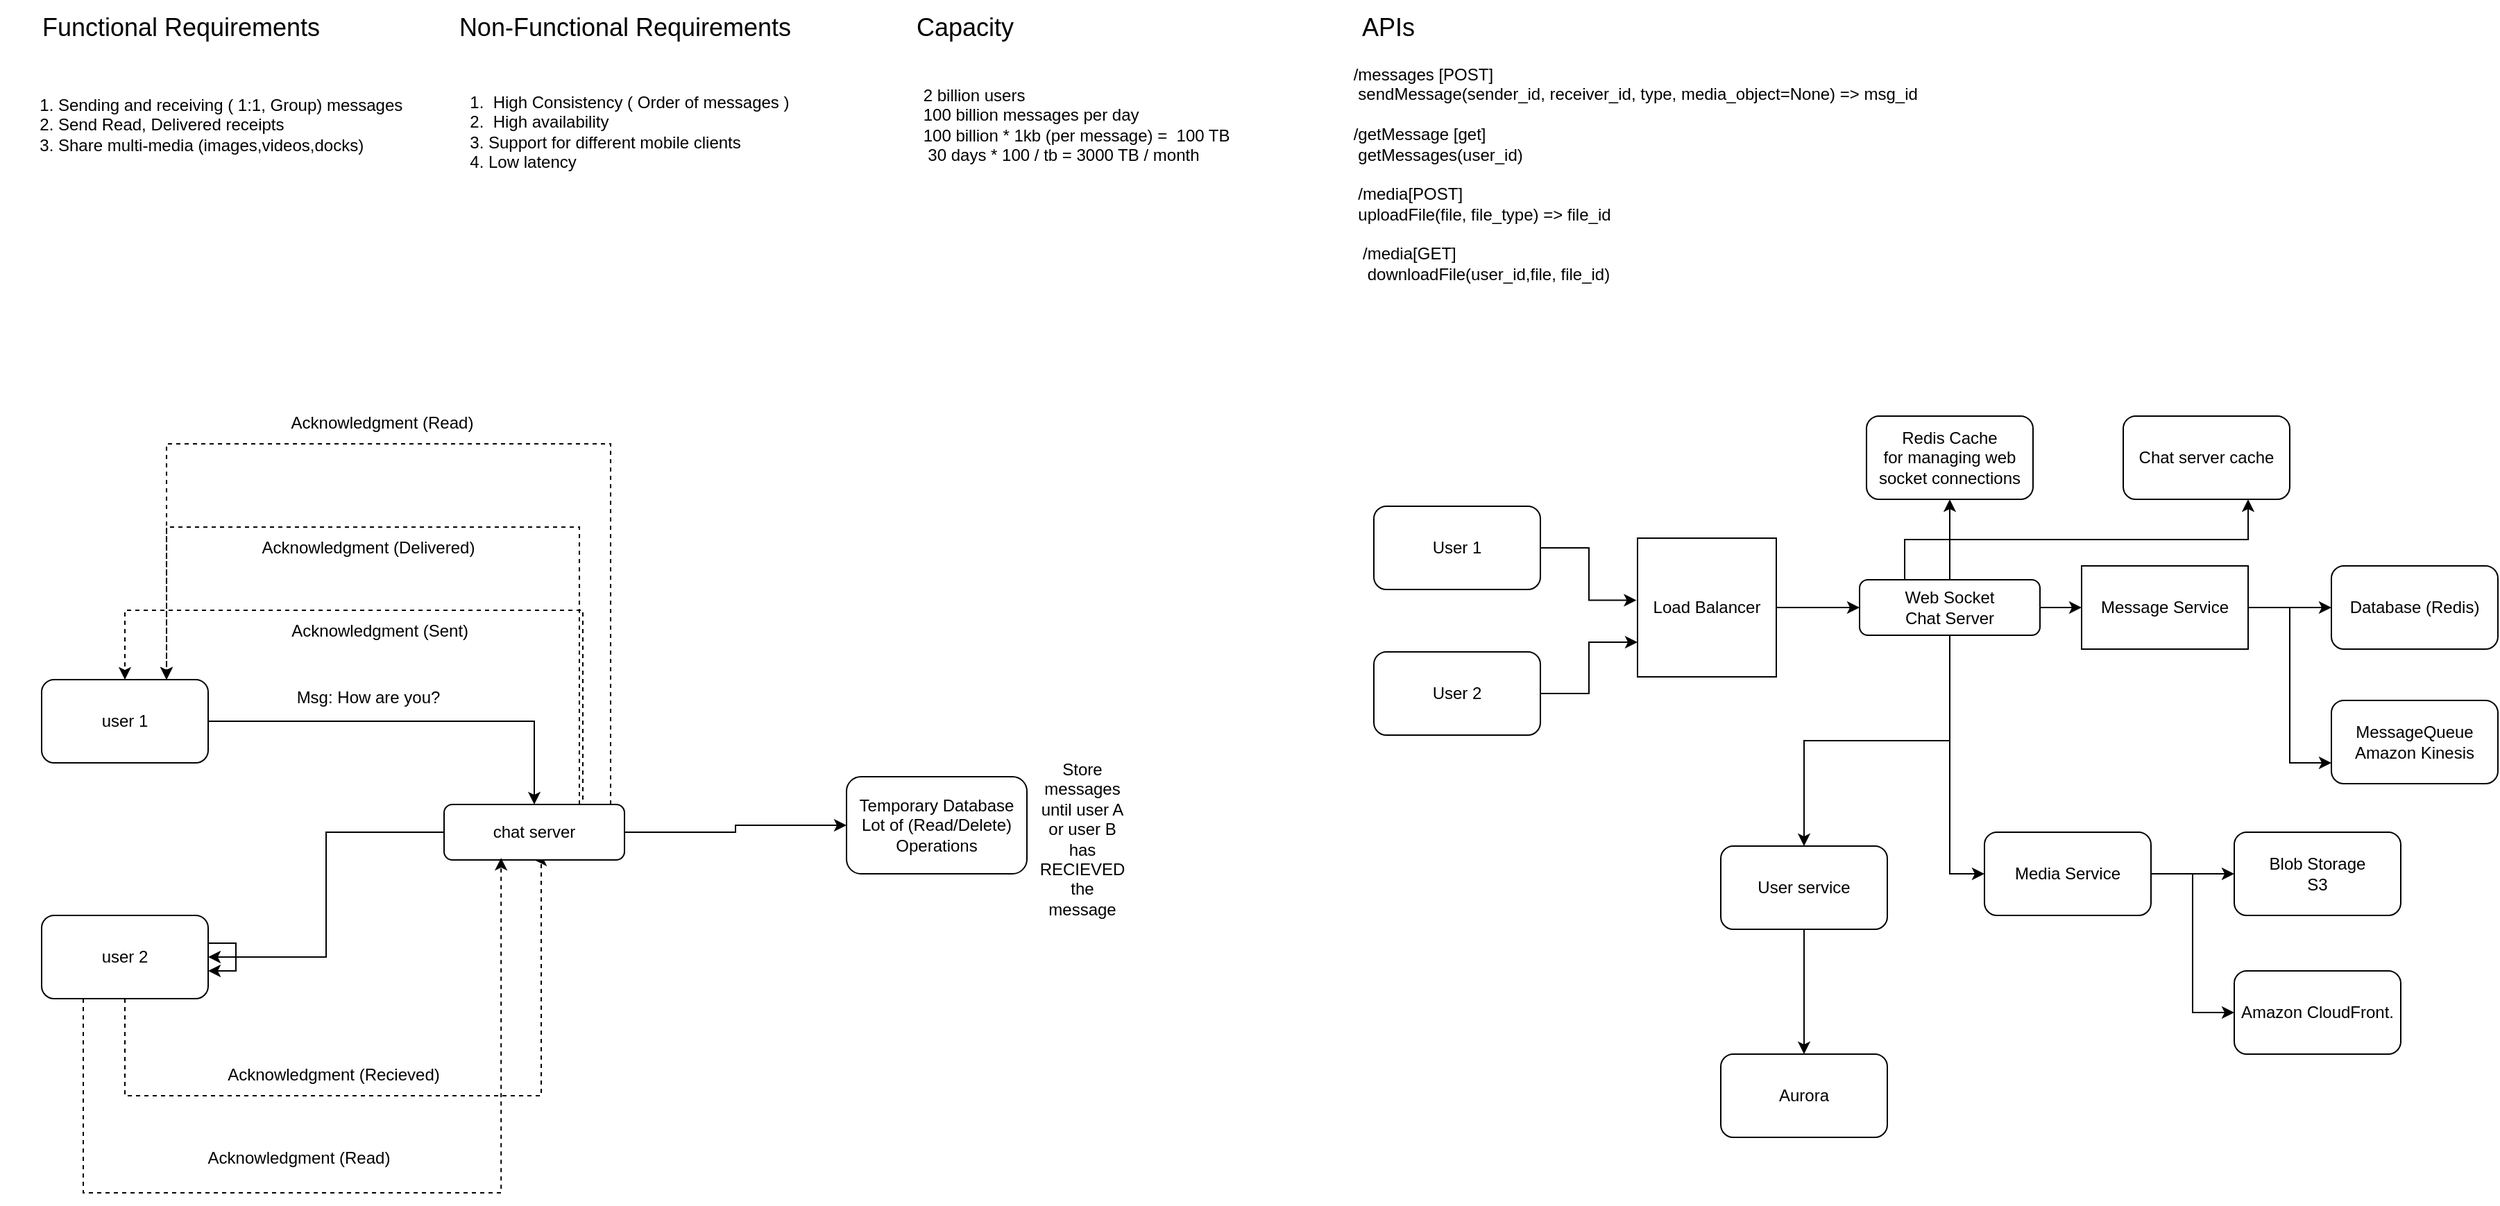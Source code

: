 <mxfile version="23.1.1" type="github">
  <diagram name="Page-1" id="kY52hed1gPfC5JKr7Pti">
    <mxGraphModel dx="3540" dy="1124" grid="1" gridSize="10" guides="1" tooltips="1" connect="1" arrows="1" fold="1" page="1" pageScale="1" pageWidth="827" pageHeight="1169" math="0" shadow="0">
      <root>
        <mxCell id="0" />
        <mxCell id="1" parent="0" />
        <mxCell id="-a9tqzKvRjELBJZRUCe9-1" value="&lt;font style=&quot;font-size: 18px;&quot;&gt;Functional Requirements&lt;/font&gt;" style="text;html=1;align=center;verticalAlign=middle;resizable=0;points=[];autosize=1;strokeColor=none;fillColor=none;" vertex="1" parent="1">
          <mxGeometry x="-790" y="80" width="220" height="40" as="geometry" />
        </mxCell>
        <mxCell id="-a9tqzKvRjELBJZRUCe9-2" value="&lt;font style=&quot;font-size: 18px;&quot;&gt;Non-Functional Requirements&lt;/font&gt;" style="text;html=1;align=center;verticalAlign=middle;resizable=0;points=[];autosize=1;strokeColor=none;fillColor=none;" vertex="1" parent="1">
          <mxGeometry x="-490" y="80" width="260" height="40" as="geometry" />
        </mxCell>
        <mxCell id="-a9tqzKvRjELBJZRUCe9-3" value="&lt;ol&gt;&lt;li&gt;Sending and receiving ( 1:1, Group) messages&lt;/li&gt;&lt;li&gt;Send Read, Delivered receipts&amp;nbsp;&lt;/li&gt;&lt;li style=&quot;&quot;&gt;Share multi-media (images,videos,docks)&lt;/li&gt;&lt;/ol&gt;" style="text;html=1;align=left;verticalAlign=middle;resizable=0;points=[];autosize=1;strokeColor=none;fillColor=none;" vertex="1" parent="1">
          <mxGeometry x="-810" y="130" width="310" height="80" as="geometry" />
        </mxCell>
        <mxCell id="-a9tqzKvRjELBJZRUCe9-4" value="&lt;ol&gt;&lt;li&gt;&amp;nbsp;High Consistency ( Order of messages )&amp;nbsp;&lt;/li&gt;&lt;li&gt;&amp;nbsp;High availability&lt;/li&gt;&lt;li&gt;Support for different mobile clients&lt;/li&gt;&lt;li&gt;Low latency&lt;/li&gt;&lt;/ol&gt;" style="text;html=1;align=left;verticalAlign=middle;resizable=0;points=[];autosize=1;strokeColor=none;fillColor=none;" vertex="1" parent="1">
          <mxGeometry x="-500" y="125" width="280" height="100" as="geometry" />
        </mxCell>
        <mxCell id="-a9tqzKvRjELBJZRUCe9-6" value="&lt;font style=&quot;font-size: 18px;&quot;&gt;Capacity&lt;/font&gt;" style="text;html=1;align=center;verticalAlign=middle;resizable=0;points=[];autosize=1;strokeColor=none;fillColor=none;" vertex="1" parent="1">
          <mxGeometry x="-160" y="80" width="90" height="40" as="geometry" />
        </mxCell>
        <mxCell id="-a9tqzKvRjELBJZRUCe9-7" value="&amp;nbsp; &amp;nbsp; &amp;nbsp; &amp;nbsp; &amp;nbsp; 2 billion users&lt;br&gt;&amp;nbsp; &amp;nbsp; &amp;nbsp; &amp;nbsp; &amp;nbsp; 100 billion messages per day&lt;br&gt;&amp;nbsp; &amp;nbsp; &amp;nbsp; &amp;nbsp; &amp;nbsp; 100 billion * 1kb (per message) =&amp;nbsp; 100 TB&lt;br&gt;&amp;nbsp; &amp;nbsp; &amp;nbsp; &amp;nbsp; &amp;nbsp; &amp;nbsp;30 days * 100 / tb = 3000 TB / month&amp;nbsp;" style="text;html=1;align=left;verticalAlign=middle;resizable=0;points=[];autosize=1;strokeColor=none;fillColor=none;" vertex="1" parent="1">
          <mxGeometry x="-180" y="135" width="280" height="70" as="geometry" />
        </mxCell>
        <mxCell id="-a9tqzKvRjELBJZRUCe9-12" style="edgeStyle=orthogonalEdgeStyle;rounded=0;orthogonalLoop=1;jettySize=auto;html=1;" edge="1" parent="1" source="-a9tqzKvRjELBJZRUCe9-9" target="-a9tqzKvRjELBJZRUCe9-11">
          <mxGeometry relative="1" as="geometry" />
        </mxCell>
        <mxCell id="-a9tqzKvRjELBJZRUCe9-9" value="user 1" style="rounded=1;whiteSpace=wrap;html=1;" vertex="1" parent="1">
          <mxGeometry x="-780" y="570" width="120" height="60" as="geometry" />
        </mxCell>
        <mxCell id="-a9tqzKvRjELBJZRUCe9-21" style="edgeStyle=orthogonalEdgeStyle;rounded=0;orthogonalLoop=1;jettySize=auto;html=1;entryX=0.5;entryY=1;entryDx=0;entryDy=0;dashed=1;" edge="1" parent="1" source="-a9tqzKvRjELBJZRUCe9-10" target="-a9tqzKvRjELBJZRUCe9-11">
          <mxGeometry relative="1" as="geometry">
            <Array as="points">
              <mxPoint x="-720" y="870" />
              <mxPoint x="-420" y="870" />
            </Array>
          </mxGeometry>
        </mxCell>
        <mxCell id="-a9tqzKvRjELBJZRUCe9-10" value="user 2" style="rounded=1;whiteSpace=wrap;html=1;" vertex="1" parent="1">
          <mxGeometry x="-780" y="740" width="120" height="60" as="geometry" />
        </mxCell>
        <mxCell id="-a9tqzKvRjELBJZRUCe9-13" style="edgeStyle=orthogonalEdgeStyle;rounded=0;orthogonalLoop=1;jettySize=auto;html=1;entryX=1;entryY=0.5;entryDx=0;entryDy=0;" edge="1" parent="1" source="-a9tqzKvRjELBJZRUCe9-11" target="-a9tqzKvRjELBJZRUCe9-10">
          <mxGeometry relative="1" as="geometry" />
        </mxCell>
        <mxCell id="-a9tqzKvRjELBJZRUCe9-16" style="edgeStyle=orthogonalEdgeStyle;rounded=0;orthogonalLoop=1;jettySize=auto;html=1;" edge="1" parent="1" source="-a9tqzKvRjELBJZRUCe9-11" target="-a9tqzKvRjELBJZRUCe9-15">
          <mxGeometry relative="1" as="geometry" />
        </mxCell>
        <mxCell id="-a9tqzKvRjELBJZRUCe9-18" style="edgeStyle=orthogonalEdgeStyle;rounded=0;orthogonalLoop=1;jettySize=auto;html=1;exitX=0.75;exitY=0;exitDx=0;exitDy=0;entryX=0.5;entryY=0;entryDx=0;entryDy=0;dashed=1;" edge="1" parent="1" source="-a9tqzKvRjELBJZRUCe9-11" target="-a9tqzKvRjELBJZRUCe9-9">
          <mxGeometry relative="1" as="geometry">
            <Array as="points">
              <mxPoint x="-390" y="520" />
              <mxPoint x="-720" y="520" />
            </Array>
          </mxGeometry>
        </mxCell>
        <mxCell id="-a9tqzKvRjELBJZRUCe9-23" style="edgeStyle=orthogonalEdgeStyle;rounded=0;orthogonalLoop=1;jettySize=auto;html=1;exitX=0.75;exitY=0;exitDx=0;exitDy=0;entryX=0.75;entryY=0;entryDx=0;entryDy=0;dashed=1;" edge="1" parent="1" source="-a9tqzKvRjELBJZRUCe9-11" target="-a9tqzKvRjELBJZRUCe9-9">
          <mxGeometry relative="1" as="geometry">
            <Array as="points">
              <mxPoint x="-392" y="460" />
              <mxPoint x="-690" y="460" />
            </Array>
          </mxGeometry>
        </mxCell>
        <mxCell id="-a9tqzKvRjELBJZRUCe9-34" style="edgeStyle=orthogonalEdgeStyle;rounded=0;orthogonalLoop=1;jettySize=auto;html=1;entryX=0.75;entryY=0;entryDx=0;entryDy=0;dashed=1;" edge="1" parent="1" source="-a9tqzKvRjELBJZRUCe9-11" target="-a9tqzKvRjELBJZRUCe9-9">
          <mxGeometry relative="1" as="geometry">
            <Array as="points">
              <mxPoint x="-370" y="400" />
              <mxPoint x="-690" y="400" />
            </Array>
          </mxGeometry>
        </mxCell>
        <mxCell id="-a9tqzKvRjELBJZRUCe9-11" value="chat server" style="rounded=1;whiteSpace=wrap;html=1;" vertex="1" parent="1">
          <mxGeometry x="-490" y="660" width="130" height="40" as="geometry" />
        </mxCell>
        <mxCell id="-a9tqzKvRjELBJZRUCe9-14" style="edgeStyle=orthogonalEdgeStyle;rounded=0;orthogonalLoop=1;jettySize=auto;html=1;exitX=0.5;exitY=1;exitDx=0;exitDy=0;" edge="1" parent="1" source="-a9tqzKvRjELBJZRUCe9-9" target="-a9tqzKvRjELBJZRUCe9-9">
          <mxGeometry relative="1" as="geometry" />
        </mxCell>
        <mxCell id="-a9tqzKvRjELBJZRUCe9-15" value="Temporary Database&lt;br&gt;Lot of (Read/Delete)&lt;br&gt;Operations" style="rounded=1;whiteSpace=wrap;html=1;" vertex="1" parent="1">
          <mxGeometry x="-200" y="640" width="130" height="70" as="geometry" />
        </mxCell>
        <mxCell id="-a9tqzKvRjELBJZRUCe9-17" value="Msg: How are you?" style="text;html=1;align=center;verticalAlign=middle;resizable=0;points=[];autosize=1;strokeColor=none;fillColor=none;" vertex="1" parent="1">
          <mxGeometry x="-610" y="568" width="130" height="30" as="geometry" />
        </mxCell>
        <mxCell id="-a9tqzKvRjELBJZRUCe9-19" value="Acknowledgment (Sent)&amp;nbsp;" style="text;html=1;align=center;verticalAlign=middle;resizable=0;points=[];autosize=1;strokeColor=none;fillColor=none;" vertex="1" parent="1">
          <mxGeometry x="-610" y="520" width="150" height="30" as="geometry" />
        </mxCell>
        <mxCell id="-a9tqzKvRjELBJZRUCe9-22" value="Acknowledgment&amp;nbsp;(Recieved)" style="text;html=1;align=center;verticalAlign=middle;resizable=0;points=[];autosize=1;strokeColor=none;fillColor=none;" vertex="1" parent="1">
          <mxGeometry x="-660" y="840" width="180" height="30" as="geometry" />
        </mxCell>
        <mxCell id="-a9tqzKvRjELBJZRUCe9-24" value="Acknowledgment (Delivered)" style="text;html=1;align=center;verticalAlign=middle;resizable=0;points=[];autosize=1;strokeColor=none;fillColor=none;" vertex="1" parent="1">
          <mxGeometry x="-635" y="460" width="180" height="30" as="geometry" />
        </mxCell>
        <mxCell id="-a9tqzKvRjELBJZRUCe9-26" style="edgeStyle=orthogonalEdgeStyle;rounded=0;orthogonalLoop=1;jettySize=auto;html=1;" edge="1" parent="1" source="-a9tqzKvRjELBJZRUCe9-10" target="-a9tqzKvRjELBJZRUCe9-10">
          <mxGeometry relative="1" as="geometry" />
        </mxCell>
        <mxCell id="-a9tqzKvRjELBJZRUCe9-27" style="edgeStyle=orthogonalEdgeStyle;rounded=0;orthogonalLoop=1;jettySize=auto;html=1;exitX=0.25;exitY=1;exitDx=0;exitDy=0;entryX=0.316;entryY=0.964;entryDx=0;entryDy=0;entryPerimeter=0;dashed=1;" edge="1" parent="1" source="-a9tqzKvRjELBJZRUCe9-10" target="-a9tqzKvRjELBJZRUCe9-11">
          <mxGeometry relative="1" as="geometry">
            <Array as="points">
              <mxPoint x="-750" y="940" />
              <mxPoint x="-449" y="940" />
            </Array>
          </mxGeometry>
        </mxCell>
        <mxCell id="-a9tqzKvRjELBJZRUCe9-28" value="Acknowledgment&amp;nbsp;(Read)" style="text;html=1;align=center;verticalAlign=middle;resizable=0;points=[];autosize=1;strokeColor=none;fillColor=none;" vertex="1" parent="1">
          <mxGeometry x="-670" y="900" width="150" height="30" as="geometry" />
        </mxCell>
        <mxCell id="-a9tqzKvRjELBJZRUCe9-31" value="Acknowledgment&amp;nbsp;(Read)" style="text;html=1;align=center;verticalAlign=middle;resizable=0;points=[];autosize=1;strokeColor=none;fillColor=none;" vertex="1" parent="1">
          <mxGeometry x="-610" y="370" width="150" height="30" as="geometry" />
        </mxCell>
        <mxCell id="-a9tqzKvRjELBJZRUCe9-35" value="Store messages until user A or user B has RECIEVED the message" style="text;html=1;strokeColor=none;fillColor=none;align=center;verticalAlign=middle;whiteSpace=wrap;rounded=0;" vertex="1" parent="1">
          <mxGeometry x="-60" y="670" width="60" height="30" as="geometry" />
        </mxCell>
        <mxCell id="-a9tqzKvRjELBJZRUCe9-36" value="&lt;font style=&quot;font-size: 18px;&quot;&gt;APIs&lt;/font&gt;" style="text;html=1;align=center;verticalAlign=middle;resizable=0;points=[];autosize=1;strokeColor=none;fillColor=none;" vertex="1" parent="1">
          <mxGeometry x="160" y="80" width="60" height="40" as="geometry" />
        </mxCell>
        <mxCell id="-a9tqzKvRjELBJZRUCe9-37" value="&amp;nbsp; &amp;nbsp; &amp;nbsp; &amp;nbsp;&amp;nbsp;" style="text;html=1;align=left;verticalAlign=middle;resizable=0;points=[];autosize=1;strokeColor=none;fillColor=none;" vertex="1" parent="1">
          <mxGeometry x="150" y="150" width="50" height="30" as="geometry" />
        </mxCell>
        <mxCell id="-a9tqzKvRjELBJZRUCe9-38" value="&amp;nbsp; &amp;nbsp; &amp;nbsp; &amp;nbsp; &amp;nbsp; /messages [POST]&amp;nbsp;&lt;br style=&quot;border-color: var(--border-color);&quot;&gt;&amp;nbsp; &amp;nbsp; &amp;nbsp; &amp;nbsp; &amp;nbsp; &amp;nbsp;sendMessage(sender_id, receiver_id, type, media_object=None) =&amp;gt; msg_id&lt;br&gt;&lt;br&gt;&amp;nbsp; &amp;nbsp; &amp;nbsp; &amp;nbsp; &amp;nbsp; /getMessage [get]&amp;nbsp;&lt;br style=&quot;border-color: var(--border-color);&quot;&gt;&amp;nbsp; &amp;nbsp; &amp;nbsp; &amp;nbsp; &amp;nbsp; &amp;nbsp;getMessages(user_id)&lt;br&gt;&lt;br&gt;&amp;nbsp; &amp;nbsp; &amp;nbsp; &amp;nbsp; &amp;nbsp; &amp;nbsp;/media[POST]&amp;nbsp;&lt;br style=&quot;border-color: var(--border-color);&quot;&gt;&amp;nbsp; &amp;nbsp; &amp;nbsp; &amp;nbsp; &amp;nbsp; &amp;nbsp;uploadFile(file, file_type) =&amp;gt; file_id&lt;br&gt;&lt;br&gt;&amp;nbsp; &amp;nbsp; &amp;nbsp; &amp;nbsp; &amp;nbsp; &amp;nbsp; /media[GET]&amp;nbsp;&lt;br&gt;&amp;nbsp; &amp;nbsp; &amp;nbsp; &amp;nbsp; &amp;nbsp; &amp;nbsp; &amp;nbsp;downloadFile(user_id,file, file_id)&amp;nbsp;&lt;br style=&quot;border-color: var(--border-color);&quot;&gt;&amp;nbsp; &amp;nbsp; &amp;nbsp; &amp;nbsp;&lt;br style=&quot;border-color: var(--border-color);&quot;&gt;&amp;nbsp; &amp;nbsp; &amp;nbsp; &amp;nbsp;" style="text;html=1;align=left;verticalAlign=middle;resizable=0;points=[];autosize=1;strokeColor=none;fillColor=none;" vertex="1" parent="1">
          <mxGeometry x="130" y="120" width="460" height="200" as="geometry" />
        </mxCell>
        <mxCell id="-a9tqzKvRjELBJZRUCe9-39" value="User 1" style="rounded=1;whiteSpace=wrap;html=1;" vertex="1" parent="1">
          <mxGeometry x="180" y="445" width="120" height="60" as="geometry" />
        </mxCell>
        <mxCell id="-a9tqzKvRjELBJZRUCe9-45" style="edgeStyle=orthogonalEdgeStyle;rounded=0;orthogonalLoop=1;jettySize=auto;html=1;entryX=0;entryY=0.75;entryDx=0;entryDy=0;" edge="1" parent="1" source="-a9tqzKvRjELBJZRUCe9-40" target="-a9tqzKvRjELBJZRUCe9-42">
          <mxGeometry relative="1" as="geometry" />
        </mxCell>
        <mxCell id="-a9tqzKvRjELBJZRUCe9-40" value="User 2" style="rounded=1;whiteSpace=wrap;html=1;" vertex="1" parent="1">
          <mxGeometry x="180" y="550" width="120" height="60" as="geometry" />
        </mxCell>
        <mxCell id="-a9tqzKvRjELBJZRUCe9-48" style="edgeStyle=orthogonalEdgeStyle;rounded=0;orthogonalLoop=1;jettySize=auto;html=1;entryX=0;entryY=0.5;entryDx=0;entryDy=0;" edge="1" parent="1" source="-a9tqzKvRjELBJZRUCe9-42" target="-a9tqzKvRjELBJZRUCe9-47">
          <mxGeometry relative="1" as="geometry" />
        </mxCell>
        <mxCell id="-a9tqzKvRjELBJZRUCe9-42" value="Load Balancer" style="whiteSpace=wrap;html=1;aspect=fixed;" vertex="1" parent="1">
          <mxGeometry x="370" y="468" width="100" height="100" as="geometry" />
        </mxCell>
        <mxCell id="-a9tqzKvRjELBJZRUCe9-46" style="edgeStyle=orthogonalEdgeStyle;rounded=0;orthogonalLoop=1;jettySize=auto;html=1;entryX=-0.008;entryY=0.448;entryDx=0;entryDy=0;entryPerimeter=0;" edge="1" parent="1" source="-a9tqzKvRjELBJZRUCe9-39" target="-a9tqzKvRjELBJZRUCe9-42">
          <mxGeometry relative="1" as="geometry" />
        </mxCell>
        <mxCell id="-a9tqzKvRjELBJZRUCe9-50" style="edgeStyle=orthogonalEdgeStyle;rounded=0;orthogonalLoop=1;jettySize=auto;html=1;entryX=0.5;entryY=1;entryDx=0;entryDy=0;" edge="1" parent="1" source="-a9tqzKvRjELBJZRUCe9-47" target="-a9tqzKvRjELBJZRUCe9-49">
          <mxGeometry relative="1" as="geometry" />
        </mxCell>
        <mxCell id="-a9tqzKvRjELBJZRUCe9-52" style="edgeStyle=orthogonalEdgeStyle;rounded=0;orthogonalLoop=1;jettySize=auto;html=1;exitX=0.25;exitY=0;exitDx=0;exitDy=0;entryX=0.75;entryY=1;entryDx=0;entryDy=0;" edge="1" parent="1" source="-a9tqzKvRjELBJZRUCe9-47" target="-a9tqzKvRjELBJZRUCe9-51">
          <mxGeometry relative="1" as="geometry" />
        </mxCell>
        <mxCell id="-a9tqzKvRjELBJZRUCe9-55" style="edgeStyle=orthogonalEdgeStyle;rounded=0;orthogonalLoop=1;jettySize=auto;html=1;entryX=0;entryY=0.5;entryDx=0;entryDy=0;" edge="1" parent="1" source="-a9tqzKvRjELBJZRUCe9-47" target="-a9tqzKvRjELBJZRUCe9-54">
          <mxGeometry relative="1" as="geometry" />
        </mxCell>
        <mxCell id="-a9tqzKvRjELBJZRUCe9-61" style="edgeStyle=orthogonalEdgeStyle;rounded=0;orthogonalLoop=1;jettySize=auto;html=1;exitX=0.5;exitY=1;exitDx=0;exitDy=0;entryX=0;entryY=0.5;entryDx=0;entryDy=0;" edge="1" parent="1" source="-a9tqzKvRjELBJZRUCe9-47" target="-a9tqzKvRjELBJZRUCe9-59">
          <mxGeometry relative="1" as="geometry" />
        </mxCell>
        <mxCell id="-a9tqzKvRjELBJZRUCe9-67" style="edgeStyle=orthogonalEdgeStyle;rounded=0;orthogonalLoop=1;jettySize=auto;html=1;entryX=0.5;entryY=0;entryDx=0;entryDy=0;" edge="1" parent="1" source="-a9tqzKvRjELBJZRUCe9-47" target="-a9tqzKvRjELBJZRUCe9-66">
          <mxGeometry relative="1" as="geometry" />
        </mxCell>
        <mxCell id="-a9tqzKvRjELBJZRUCe9-47" value="Web Socket&lt;br&gt;Chat Server" style="rounded=1;whiteSpace=wrap;html=1;" vertex="1" parent="1">
          <mxGeometry x="530" y="498" width="130" height="40" as="geometry" />
        </mxCell>
        <mxCell id="-a9tqzKvRjELBJZRUCe9-49" value="Redis Cache&lt;br&gt;for managing web&lt;br&gt;socket connections" style="rounded=1;whiteSpace=wrap;html=1;" vertex="1" parent="1">
          <mxGeometry x="535" y="380" width="120" height="60" as="geometry" />
        </mxCell>
        <mxCell id="-a9tqzKvRjELBJZRUCe9-51" value="Chat server cache" style="rounded=1;whiteSpace=wrap;html=1;" vertex="1" parent="1">
          <mxGeometry x="720" y="380" width="120" height="60" as="geometry" />
        </mxCell>
        <mxCell id="-a9tqzKvRjELBJZRUCe9-53" value="Database (Redis)" style="rounded=1;whiteSpace=wrap;html=1;" vertex="1" parent="1">
          <mxGeometry x="870" y="488" width="120" height="60" as="geometry" />
        </mxCell>
        <mxCell id="-a9tqzKvRjELBJZRUCe9-56" style="edgeStyle=orthogonalEdgeStyle;rounded=0;orthogonalLoop=1;jettySize=auto;html=1;" edge="1" parent="1" source="-a9tqzKvRjELBJZRUCe9-54" target="-a9tqzKvRjELBJZRUCe9-53">
          <mxGeometry relative="1" as="geometry" />
        </mxCell>
        <mxCell id="-a9tqzKvRjELBJZRUCe9-58" style="edgeStyle=orthogonalEdgeStyle;rounded=0;orthogonalLoop=1;jettySize=auto;html=1;entryX=0;entryY=0.75;entryDx=0;entryDy=0;" edge="1" parent="1" source="-a9tqzKvRjELBJZRUCe9-54" target="-a9tqzKvRjELBJZRUCe9-57">
          <mxGeometry relative="1" as="geometry" />
        </mxCell>
        <mxCell id="-a9tqzKvRjELBJZRUCe9-54" value="Message Service" style="whiteSpace=wrap;html=1;" vertex="1" parent="1">
          <mxGeometry x="690" y="488" width="120" height="60" as="geometry" />
        </mxCell>
        <mxCell id="-a9tqzKvRjELBJZRUCe9-57" value="MessageQueue&lt;br&gt;Amazon Kinesis" style="rounded=1;whiteSpace=wrap;html=1;" vertex="1" parent="1">
          <mxGeometry x="870" y="585" width="120" height="60" as="geometry" />
        </mxCell>
        <mxCell id="-a9tqzKvRjELBJZRUCe9-63" style="edgeStyle=orthogonalEdgeStyle;rounded=0;orthogonalLoop=1;jettySize=auto;html=1;entryX=0;entryY=0.5;entryDx=0;entryDy=0;" edge="1" parent="1" source="-a9tqzKvRjELBJZRUCe9-59" target="-a9tqzKvRjELBJZRUCe9-62">
          <mxGeometry relative="1" as="geometry" />
        </mxCell>
        <mxCell id="-a9tqzKvRjELBJZRUCe9-65" style="edgeStyle=orthogonalEdgeStyle;rounded=0;orthogonalLoop=1;jettySize=auto;html=1;entryX=0;entryY=0.5;entryDx=0;entryDy=0;" edge="1" parent="1" source="-a9tqzKvRjELBJZRUCe9-59" target="-a9tqzKvRjELBJZRUCe9-64">
          <mxGeometry relative="1" as="geometry" />
        </mxCell>
        <mxCell id="-a9tqzKvRjELBJZRUCe9-59" value="Media Service" style="rounded=1;whiteSpace=wrap;html=1;" vertex="1" parent="1">
          <mxGeometry x="620" y="680" width="120" height="60" as="geometry" />
        </mxCell>
        <mxCell id="-a9tqzKvRjELBJZRUCe9-62" value="Blob Storage&lt;br&gt;S3" style="rounded=1;whiteSpace=wrap;html=1;" vertex="1" parent="1">
          <mxGeometry x="800" y="680" width="120" height="60" as="geometry" />
        </mxCell>
        <mxCell id="-a9tqzKvRjELBJZRUCe9-64" value="Amazon CloudFront. " style="rounded=1;whiteSpace=wrap;html=1;" vertex="1" parent="1">
          <mxGeometry x="800" y="780" width="120" height="60" as="geometry" />
        </mxCell>
        <mxCell id="-a9tqzKvRjELBJZRUCe9-69" style="edgeStyle=orthogonalEdgeStyle;rounded=0;orthogonalLoop=1;jettySize=auto;html=1;entryX=0.5;entryY=0;entryDx=0;entryDy=0;" edge="1" parent="1" source="-a9tqzKvRjELBJZRUCe9-66" target="-a9tqzKvRjELBJZRUCe9-68">
          <mxGeometry relative="1" as="geometry" />
        </mxCell>
        <mxCell id="-a9tqzKvRjELBJZRUCe9-66" value="User service" style="rounded=1;whiteSpace=wrap;html=1;" vertex="1" parent="1">
          <mxGeometry x="430" y="690" width="120" height="60" as="geometry" />
        </mxCell>
        <mxCell id="-a9tqzKvRjELBJZRUCe9-68" value="Aurora" style="rounded=1;whiteSpace=wrap;html=1;" vertex="1" parent="1">
          <mxGeometry x="430" y="840" width="120" height="60" as="geometry" />
        </mxCell>
      </root>
    </mxGraphModel>
  </diagram>
</mxfile>
